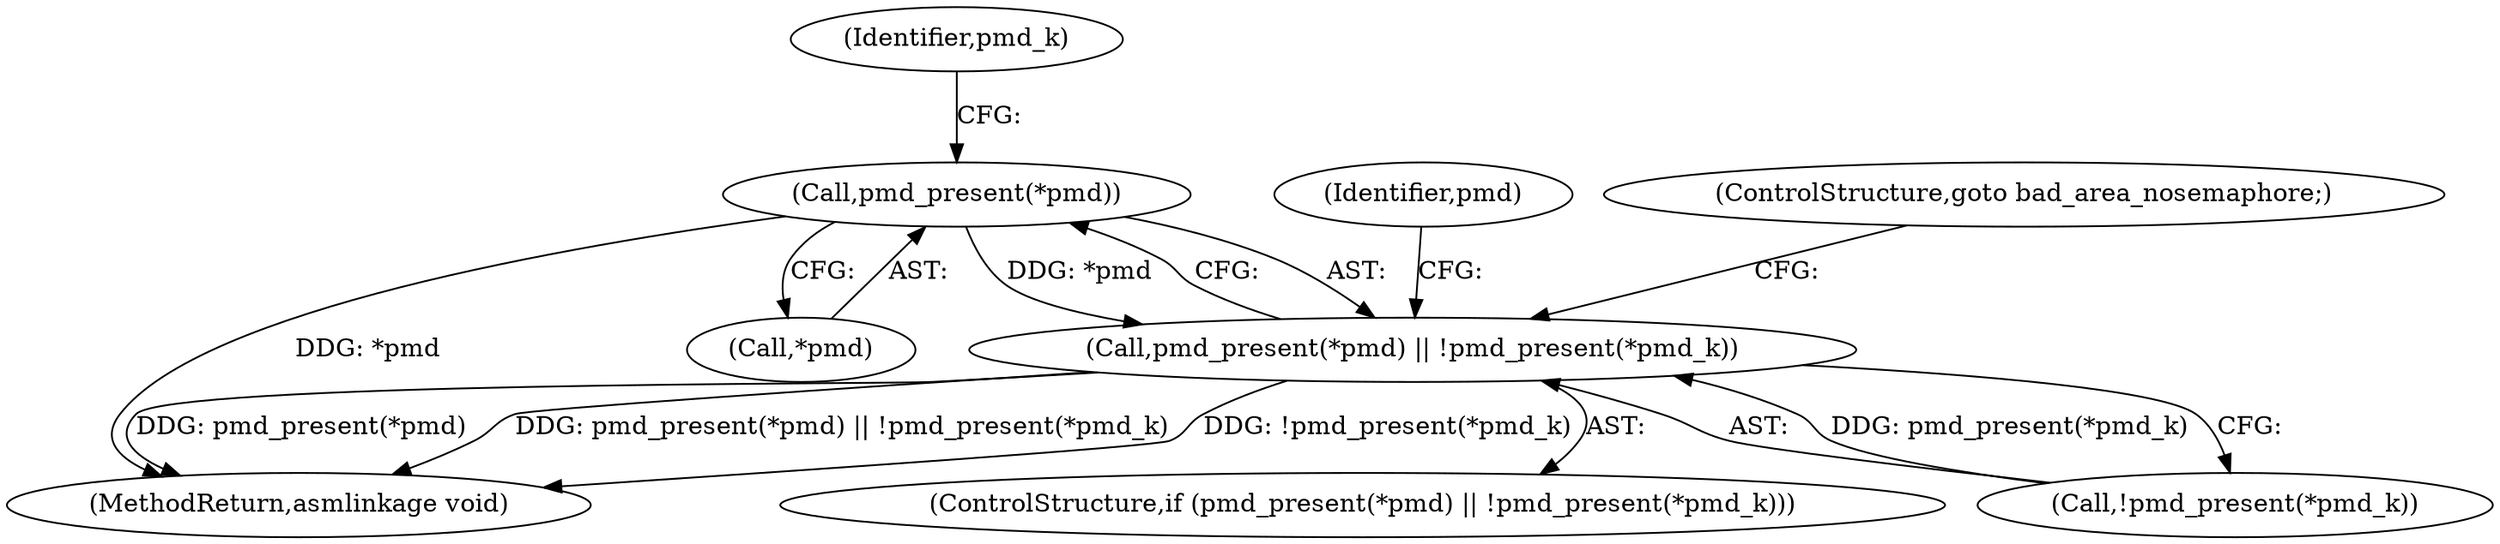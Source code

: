 digraph "0_linux_a8b0ca17b80e92faab46ee7179ba9e99ccb61233_43@pointer" {
"1000523" [label="(Call,pmd_present(*pmd))"];
"1000522" [label="(Call,pmd_present(*pmd) || !pmd_present(*pmd_k))"];
"1000523" [label="(Call,pmd_present(*pmd))"];
"1000522" [label="(Call,pmd_present(*pmd) || !pmd_present(*pmd_k))"];
"1000530" [label="(ControlStructure,goto bad_area_nosemaphore;)"];
"1000537" [label="(MethodReturn,asmlinkage void)"];
"1000529" [label="(Identifier,pmd_k)"];
"1000524" [label="(Call,*pmd)"];
"1000521" [label="(ControlStructure,if (pmd_present(*pmd) || !pmd_present(*pmd_k)))"];
"1000526" [label="(Call,!pmd_present(*pmd_k))"];
"1000533" [label="(Identifier,pmd)"];
"1000523" -> "1000522"  [label="AST: "];
"1000523" -> "1000524"  [label="CFG: "];
"1000524" -> "1000523"  [label="AST: "];
"1000529" -> "1000523"  [label="CFG: "];
"1000522" -> "1000523"  [label="CFG: "];
"1000523" -> "1000537"  [label="DDG: *pmd"];
"1000523" -> "1000522"  [label="DDG: *pmd"];
"1000522" -> "1000521"  [label="AST: "];
"1000522" -> "1000526"  [label="CFG: "];
"1000526" -> "1000522"  [label="AST: "];
"1000530" -> "1000522"  [label="CFG: "];
"1000533" -> "1000522"  [label="CFG: "];
"1000522" -> "1000537"  [label="DDG: pmd_present(*pmd) || !pmd_present(*pmd_k)"];
"1000522" -> "1000537"  [label="DDG: !pmd_present(*pmd_k)"];
"1000522" -> "1000537"  [label="DDG: pmd_present(*pmd)"];
"1000526" -> "1000522"  [label="DDG: pmd_present(*pmd_k)"];
}
